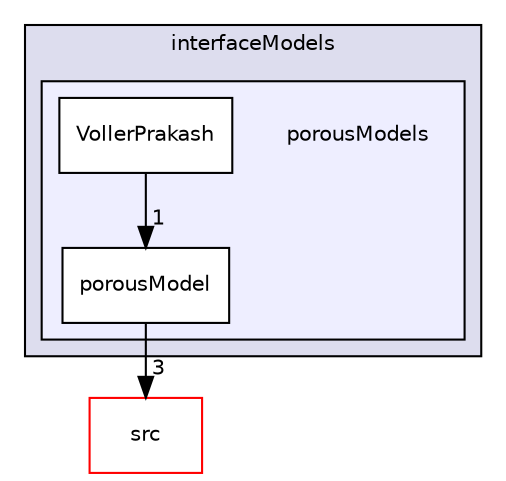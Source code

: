 digraph "applications/solvers/multiphase/icoReactingMultiphaseInterFoam/phasesSystem/interfaceModels/porousModels" {
  bgcolor=transparent;
  compound=true
  node [ fontsize="10", fontname="Helvetica"];
  edge [ labelfontsize="10", labelfontname="Helvetica"];
  subgraph clusterdir_8dea918e19f2b0d395c314789ab8198a {
    graph [ bgcolor="#ddddee", pencolor="black", label="interfaceModels" fontname="Helvetica", fontsize="10", URL="dir_8dea918e19f2b0d395c314789ab8198a.html"]
  subgraph clusterdir_132c8308128ee06caf43993dbac26f6d {
    graph [ bgcolor="#eeeeff", pencolor="black", label="" URL="dir_132c8308128ee06caf43993dbac26f6d.html"];
    dir_132c8308128ee06caf43993dbac26f6d [shape=plaintext label="porousModels"];
    dir_233bb3ae7bcc3fc47714919b8a2562b0 [shape=box label="porousModel" color="black" fillcolor="white" style="filled" URL="dir_233bb3ae7bcc3fc47714919b8a2562b0.html"];
    dir_217ca04eb09a82b0593643889d9328fc [shape=box label="VollerPrakash" color="black" fillcolor="white" style="filled" URL="dir_217ca04eb09a82b0593643889d9328fc.html"];
  }
  }
  dir_68267d1309a1af8e8297ef4c3efbcdba [shape=box label="src" color="red" URL="dir_68267d1309a1af8e8297ef4c3efbcdba.html"];
  dir_217ca04eb09a82b0593643889d9328fc->dir_233bb3ae7bcc3fc47714919b8a2562b0 [headlabel="1", labeldistance=1.5 headhref="dir_000200_000199.html"];
  dir_233bb3ae7bcc3fc47714919b8a2562b0->dir_68267d1309a1af8e8297ef4c3efbcdba [headlabel="3", labeldistance=1.5 headhref="dir_000199_000499.html"];
}
